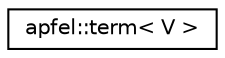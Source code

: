 digraph "Graphical Class Hierarchy"
{
  edge [fontname="Helvetica",fontsize="10",labelfontname="Helvetica",labelfontsize="10"];
  node [fontname="Helvetica",fontsize="10",shape=record];
  rankdir="LR";
  Node0 [label="apfel::term\< V \>",height=0.2,width=0.4,color="black", fillcolor="white", style="filled",URL="$a00251.html",tooltip="The term struct. "];
}
